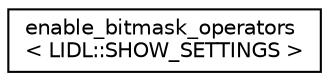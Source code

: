 digraph "Graphical Class Hierarchy"
{
 // LATEX_PDF_SIZE
  edge [fontname="Helvetica",fontsize="10",labelfontname="Helvetica",labelfontsize="10"];
  node [fontname="Helvetica",fontsize="10",shape=record];
  rankdir="LR";
  Node0 [label="enable_bitmask_operators\l\< LIDL::SHOW_SETTINGS \>",height=0.2,width=0.4,color="black", fillcolor="white", style="filled",URL="$structenable__bitmask__operators_3_01_l_i_d_l_1_1_s_h_o_w___s_e_t_t_i_n_g_s_01_4.html",tooltip=" "];
}
